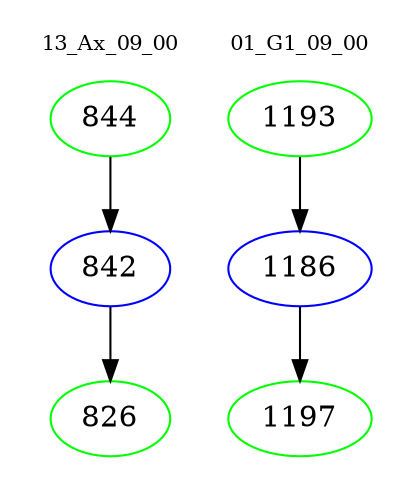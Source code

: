 digraph{
subgraph cluster_0 {
color = white
label = "13_Ax_09_00";
fontsize=10;
T0_844 [label="844", color="green"]
T0_844 -> T0_842 [color="black"]
T0_842 [label="842", color="blue"]
T0_842 -> T0_826 [color="black"]
T0_826 [label="826", color="green"]
}
subgraph cluster_1 {
color = white
label = "01_G1_09_00";
fontsize=10;
T1_1193 [label="1193", color="green"]
T1_1193 -> T1_1186 [color="black"]
T1_1186 [label="1186", color="blue"]
T1_1186 -> T1_1197 [color="black"]
T1_1197 [label="1197", color="green"]
}
}
